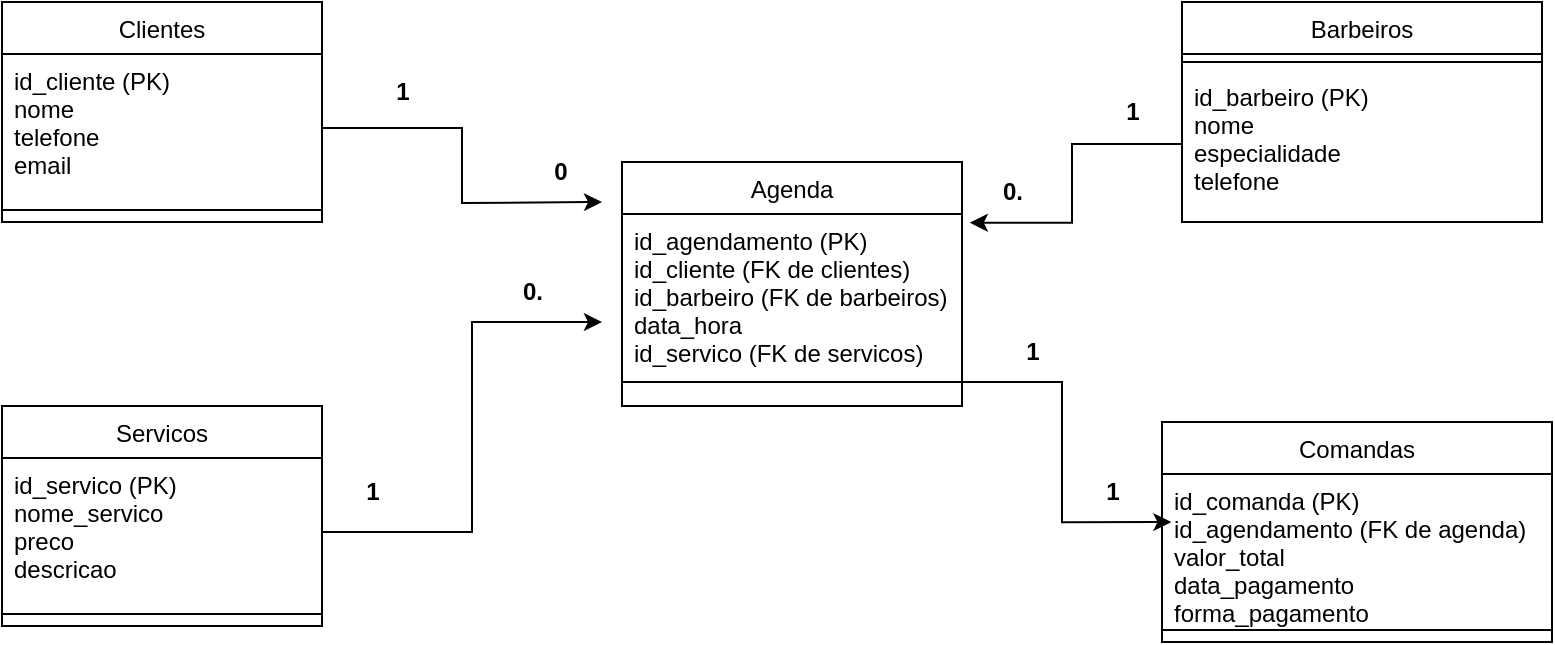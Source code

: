 <mxfile version="24.8.2">
  <diagram id="C5RBs43oDa-KdzZeNtuy" name="Page-1">
    <mxGraphModel dx="970" dy="943" grid="1" gridSize="10" guides="1" tooltips="1" connect="1" arrows="1" fold="1" page="1" pageScale="1" pageWidth="827" pageHeight="1169" math="0" shadow="0">
      <root>
        <mxCell id="WIyWlLk6GJQsqaUBKTNV-0" />
        <mxCell id="WIyWlLk6GJQsqaUBKTNV-1" parent="WIyWlLk6GJQsqaUBKTNV-0" />
        <mxCell id="zkfFHV4jXpPFQw0GAbJ--17" value="Clientes" style="swimlane;fontStyle=0;align=center;verticalAlign=top;childLayout=stackLayout;horizontal=1;startSize=26;horizontalStack=0;resizeParent=1;resizeLast=0;collapsible=1;marginBottom=0;rounded=0;shadow=0;strokeWidth=1;" parent="WIyWlLk6GJQsqaUBKTNV-1" vertex="1">
          <mxGeometry x="40" y="70" width="160" height="110" as="geometry">
            <mxRectangle x="550" y="140" width="160" height="26" as="alternateBounds" />
          </mxGeometry>
        </mxCell>
        <mxCell id="13U27wgHPE0y2cNp96GU-26" style="edgeStyle=orthogonalEdgeStyle;rounded=0;orthogonalLoop=1;jettySize=auto;html=1;" edge="1" parent="zkfFHV4jXpPFQw0GAbJ--17" source="zkfFHV4jXpPFQw0GAbJ--20">
          <mxGeometry relative="1" as="geometry">
            <mxPoint x="300" y="100" as="targetPoint" />
          </mxGeometry>
        </mxCell>
        <mxCell id="zkfFHV4jXpPFQw0GAbJ--20" value="id_cliente (PK)&#xa;nome&#xa;telefone&#xa;email" style="text;align=left;verticalAlign=top;spacingLeft=4;spacingRight=4;overflow=hidden;rotatable=0;points=[[0,0.5],[1,0.5]];portConstraint=eastwest;rounded=0;shadow=0;html=0;" parent="zkfFHV4jXpPFQw0GAbJ--17" vertex="1">
          <mxGeometry y="26" width="160" height="74" as="geometry" />
        </mxCell>
        <mxCell id="zkfFHV4jXpPFQw0GAbJ--23" value="" style="line;html=1;strokeWidth=1;align=left;verticalAlign=middle;spacingTop=-1;spacingLeft=3;spacingRight=3;rotatable=0;labelPosition=right;points=[];portConstraint=eastwest;" parent="zkfFHV4jXpPFQw0GAbJ--17" vertex="1">
          <mxGeometry y="100" width="160" height="8" as="geometry" />
        </mxCell>
        <mxCell id="13U27wgHPE0y2cNp96GU-2" value="Servicos" style="swimlane;fontStyle=0;align=center;verticalAlign=top;childLayout=stackLayout;horizontal=1;startSize=26;horizontalStack=0;resizeParent=1;resizeLast=0;collapsible=1;marginBottom=0;rounded=0;shadow=0;strokeWidth=1;" vertex="1" parent="WIyWlLk6GJQsqaUBKTNV-1">
          <mxGeometry x="40" y="272" width="160" height="110" as="geometry">
            <mxRectangle x="550" y="140" width="160" height="26" as="alternateBounds" />
          </mxGeometry>
        </mxCell>
        <mxCell id="13U27wgHPE0y2cNp96GU-3" value="id_servico (PK)&#xa;nome_servico&#xa;preco&#xa;descricao" style="text;align=left;verticalAlign=top;spacingLeft=4;spacingRight=4;overflow=hidden;rotatable=0;points=[[0,0.5],[1,0.5]];portConstraint=eastwest;rounded=0;shadow=0;html=0;" vertex="1" parent="13U27wgHPE0y2cNp96GU-2">
          <mxGeometry y="26" width="160" height="74" as="geometry" />
        </mxCell>
        <mxCell id="13U27wgHPE0y2cNp96GU-4" value="" style="line;html=1;strokeWidth=1;align=left;verticalAlign=middle;spacingTop=-1;spacingLeft=3;spacingRight=3;rotatable=0;labelPosition=right;points=[];portConstraint=eastwest;" vertex="1" parent="13U27wgHPE0y2cNp96GU-2">
          <mxGeometry y="100" width="160" height="8" as="geometry" />
        </mxCell>
        <mxCell id="13U27wgHPE0y2cNp96GU-5" value="Barbeiros" style="swimlane;fontStyle=0;align=center;verticalAlign=top;childLayout=stackLayout;horizontal=1;startSize=26;horizontalStack=0;resizeParent=1;resizeLast=0;collapsible=1;marginBottom=0;rounded=0;shadow=0;strokeWidth=1;" vertex="1" parent="WIyWlLk6GJQsqaUBKTNV-1">
          <mxGeometry x="630" y="70" width="180" height="110" as="geometry">
            <mxRectangle x="550" y="140" width="160" height="26" as="alternateBounds" />
          </mxGeometry>
        </mxCell>
        <mxCell id="13U27wgHPE0y2cNp96GU-7" value="" style="line;html=1;strokeWidth=1;align=left;verticalAlign=middle;spacingTop=-1;spacingLeft=3;spacingRight=3;rotatable=0;labelPosition=right;points=[];portConstraint=eastwest;" vertex="1" parent="13U27wgHPE0y2cNp96GU-5">
          <mxGeometry y="26" width="180" height="8" as="geometry" />
        </mxCell>
        <mxCell id="13U27wgHPE0y2cNp96GU-6" value="id_barbeiro (PK)&#xa;nome&#xa;especialidade&#xa;telefone" style="text;align=left;verticalAlign=top;spacingLeft=4;spacingRight=4;overflow=hidden;rotatable=0;points=[[0,0.5],[1,0.5]];portConstraint=eastwest;rounded=0;shadow=0;html=0;" vertex="1" parent="13U27wgHPE0y2cNp96GU-5">
          <mxGeometry y="34" width="180" height="74" as="geometry" />
        </mxCell>
        <mxCell id="13U27wgHPE0y2cNp96GU-8" value="Agenda" style="swimlane;fontStyle=0;align=center;verticalAlign=top;childLayout=stackLayout;horizontal=1;startSize=26;horizontalStack=0;resizeParent=1;resizeLast=0;collapsible=1;marginBottom=0;rounded=0;shadow=0;strokeWidth=1;" vertex="1" parent="WIyWlLk6GJQsqaUBKTNV-1">
          <mxGeometry x="350" y="150" width="170" height="122" as="geometry">
            <mxRectangle x="550" y="140" width="160" height="26" as="alternateBounds" />
          </mxGeometry>
        </mxCell>
        <mxCell id="13U27wgHPE0y2cNp96GU-9" value="id_agendamento (PK)&#xa;id_cliente (FK de clientes)&#xa;id_barbeiro (FK de barbeiros)&#xa;data_hora&#xa;id_servico (FK de servicos)" style="text;align=left;verticalAlign=top;spacingLeft=4;spacingRight=4;overflow=hidden;rotatable=0;points=[[0,0.5],[1,0.5]];portConstraint=eastwest;rounded=0;shadow=0;html=0;" vertex="1" parent="13U27wgHPE0y2cNp96GU-8">
          <mxGeometry y="26" width="170" height="74" as="geometry" />
        </mxCell>
        <mxCell id="13U27wgHPE0y2cNp96GU-10" value="" style="line;html=1;strokeWidth=1;align=left;verticalAlign=middle;spacingTop=-1;spacingLeft=3;spacingRight=3;rotatable=0;labelPosition=right;points=[];portConstraint=eastwest;" vertex="1" parent="13U27wgHPE0y2cNp96GU-8">
          <mxGeometry y="100" width="170" height="20" as="geometry" />
        </mxCell>
        <mxCell id="13U27wgHPE0y2cNp96GU-11" value="Comandas" style="swimlane;fontStyle=0;align=center;verticalAlign=top;childLayout=stackLayout;horizontal=1;startSize=26;horizontalStack=0;resizeParent=1;resizeLast=0;collapsible=1;marginBottom=0;rounded=0;shadow=0;strokeWidth=1;" vertex="1" parent="WIyWlLk6GJQsqaUBKTNV-1">
          <mxGeometry x="620" y="280" width="195" height="110" as="geometry">
            <mxRectangle x="550" y="140" width="160" height="26" as="alternateBounds" />
          </mxGeometry>
        </mxCell>
        <mxCell id="13U27wgHPE0y2cNp96GU-12" value="id_comanda (PK)&#xa;id_agendamento (FK de agenda)&#xa;valor_total&#xa;data_pagamento&#xa;forma_pagamento" style="text;align=left;verticalAlign=top;spacingLeft=4;spacingRight=4;overflow=hidden;rotatable=0;points=[[0,0.5],[1,0.5]];portConstraint=eastwest;rounded=0;shadow=0;html=0;" vertex="1" parent="13U27wgHPE0y2cNp96GU-11">
          <mxGeometry y="26" width="195" height="74" as="geometry" />
        </mxCell>
        <mxCell id="13U27wgHPE0y2cNp96GU-13" value="" style="line;html=1;strokeWidth=1;align=left;verticalAlign=middle;spacingTop=-1;spacingLeft=3;spacingRight=3;rotatable=0;labelPosition=right;points=[];portConstraint=eastwest;" vertex="1" parent="13U27wgHPE0y2cNp96GU-11">
          <mxGeometry y="100" width="195" height="8" as="geometry" />
        </mxCell>
        <mxCell id="13U27wgHPE0y2cNp96GU-27" value="1" style="text;align=center;fontStyle=1;verticalAlign=middle;spacingLeft=3;spacingRight=3;strokeColor=none;rotatable=0;points=[[0,0.5],[1,0.5]];portConstraint=eastwest;html=1;" vertex="1" parent="WIyWlLk6GJQsqaUBKTNV-1">
          <mxGeometry x="200" y="110" width="80" height="10" as="geometry" />
        </mxCell>
        <mxCell id="13U27wgHPE0y2cNp96GU-28" value="0" style="text;align=center;fontStyle=1;verticalAlign=middle;spacingLeft=3;spacingRight=3;strokeColor=none;rotatable=0;points=[[0,0.5],[1,0.5]];portConstraint=eastwest;html=1;" vertex="1" parent="WIyWlLk6GJQsqaUBKTNV-1">
          <mxGeometry x="279" y="150" width="80" height="10" as="geometry" />
        </mxCell>
        <mxCell id="13U27wgHPE0y2cNp96GU-30" style="edgeStyle=orthogonalEdgeStyle;rounded=0;orthogonalLoop=1;jettySize=auto;html=1;entryX=1.023;entryY=0.059;entryDx=0;entryDy=0;entryPerimeter=0;" edge="1" parent="WIyWlLk6GJQsqaUBKTNV-1" source="13U27wgHPE0y2cNp96GU-6" target="13U27wgHPE0y2cNp96GU-9">
          <mxGeometry relative="1" as="geometry" />
        </mxCell>
        <mxCell id="13U27wgHPE0y2cNp96GU-31" value="1" style="text;align=center;fontStyle=1;verticalAlign=middle;spacingLeft=3;spacingRight=3;strokeColor=none;rotatable=0;points=[[0,0.5],[1,0.5]];portConstraint=eastwest;html=1;" vertex="1" parent="WIyWlLk6GJQsqaUBKTNV-1">
          <mxGeometry x="580" y="120" width="50" height="10" as="geometry" />
        </mxCell>
        <mxCell id="13U27wgHPE0y2cNp96GU-32" value="0." style="text;align=center;fontStyle=1;verticalAlign=middle;spacingLeft=3;spacingRight=3;strokeColor=none;rotatable=0;points=[[0,0.5],[1,0.5]];portConstraint=eastwest;html=1;" vertex="1" parent="WIyWlLk6GJQsqaUBKTNV-1">
          <mxGeometry x="520" y="160" width="50" height="10" as="geometry" />
        </mxCell>
        <mxCell id="13U27wgHPE0y2cNp96GU-33" style="edgeStyle=orthogonalEdgeStyle;rounded=0;orthogonalLoop=1;jettySize=auto;html=1;entryX=0.024;entryY=0.325;entryDx=0;entryDy=0;entryPerimeter=0;" edge="1" parent="WIyWlLk6GJQsqaUBKTNV-1" source="13U27wgHPE0y2cNp96GU-10" target="13U27wgHPE0y2cNp96GU-12">
          <mxGeometry relative="1" as="geometry" />
        </mxCell>
        <mxCell id="13U27wgHPE0y2cNp96GU-34" value="1" style="text;align=center;fontStyle=1;verticalAlign=middle;spacingLeft=3;spacingRight=3;strokeColor=none;rotatable=0;points=[[0,0.5],[1,0.5]];portConstraint=eastwest;html=1;" vertex="1" parent="WIyWlLk6GJQsqaUBKTNV-1">
          <mxGeometry x="570" y="310" width="50" height="10" as="geometry" />
        </mxCell>
        <mxCell id="13U27wgHPE0y2cNp96GU-35" value="1" style="text;align=center;fontStyle=1;verticalAlign=middle;spacingLeft=3;spacingRight=3;strokeColor=none;rotatable=0;points=[[0,0.5],[1,0.5]];portConstraint=eastwest;html=1;" vertex="1" parent="WIyWlLk6GJQsqaUBKTNV-1">
          <mxGeometry x="530" y="240" width="50" height="10" as="geometry" />
        </mxCell>
        <mxCell id="13U27wgHPE0y2cNp96GU-36" style="edgeStyle=orthogonalEdgeStyle;rounded=0;orthogonalLoop=1;jettySize=auto;html=1;entryX=-0.059;entryY=0.73;entryDx=0;entryDy=0;entryPerimeter=0;" edge="1" parent="WIyWlLk6GJQsqaUBKTNV-1" source="13U27wgHPE0y2cNp96GU-3" target="13U27wgHPE0y2cNp96GU-9">
          <mxGeometry relative="1" as="geometry" />
        </mxCell>
        <mxCell id="13U27wgHPE0y2cNp96GU-37" value="1" style="text;align=center;fontStyle=1;verticalAlign=middle;spacingLeft=3;spacingRight=3;strokeColor=none;rotatable=0;points=[[0,0.5],[1,0.5]];portConstraint=eastwest;html=1;" vertex="1" parent="WIyWlLk6GJQsqaUBKTNV-1">
          <mxGeometry x="200" y="310" width="50" height="10" as="geometry" />
        </mxCell>
        <mxCell id="13U27wgHPE0y2cNp96GU-38" value="0." style="text;align=center;fontStyle=1;verticalAlign=middle;spacingLeft=3;spacingRight=3;strokeColor=none;rotatable=0;points=[[0,0.5],[1,0.5]];portConstraint=eastwest;html=1;" vertex="1" parent="WIyWlLk6GJQsqaUBKTNV-1">
          <mxGeometry x="280" y="210" width="50" height="10" as="geometry" />
        </mxCell>
      </root>
    </mxGraphModel>
  </diagram>
</mxfile>
